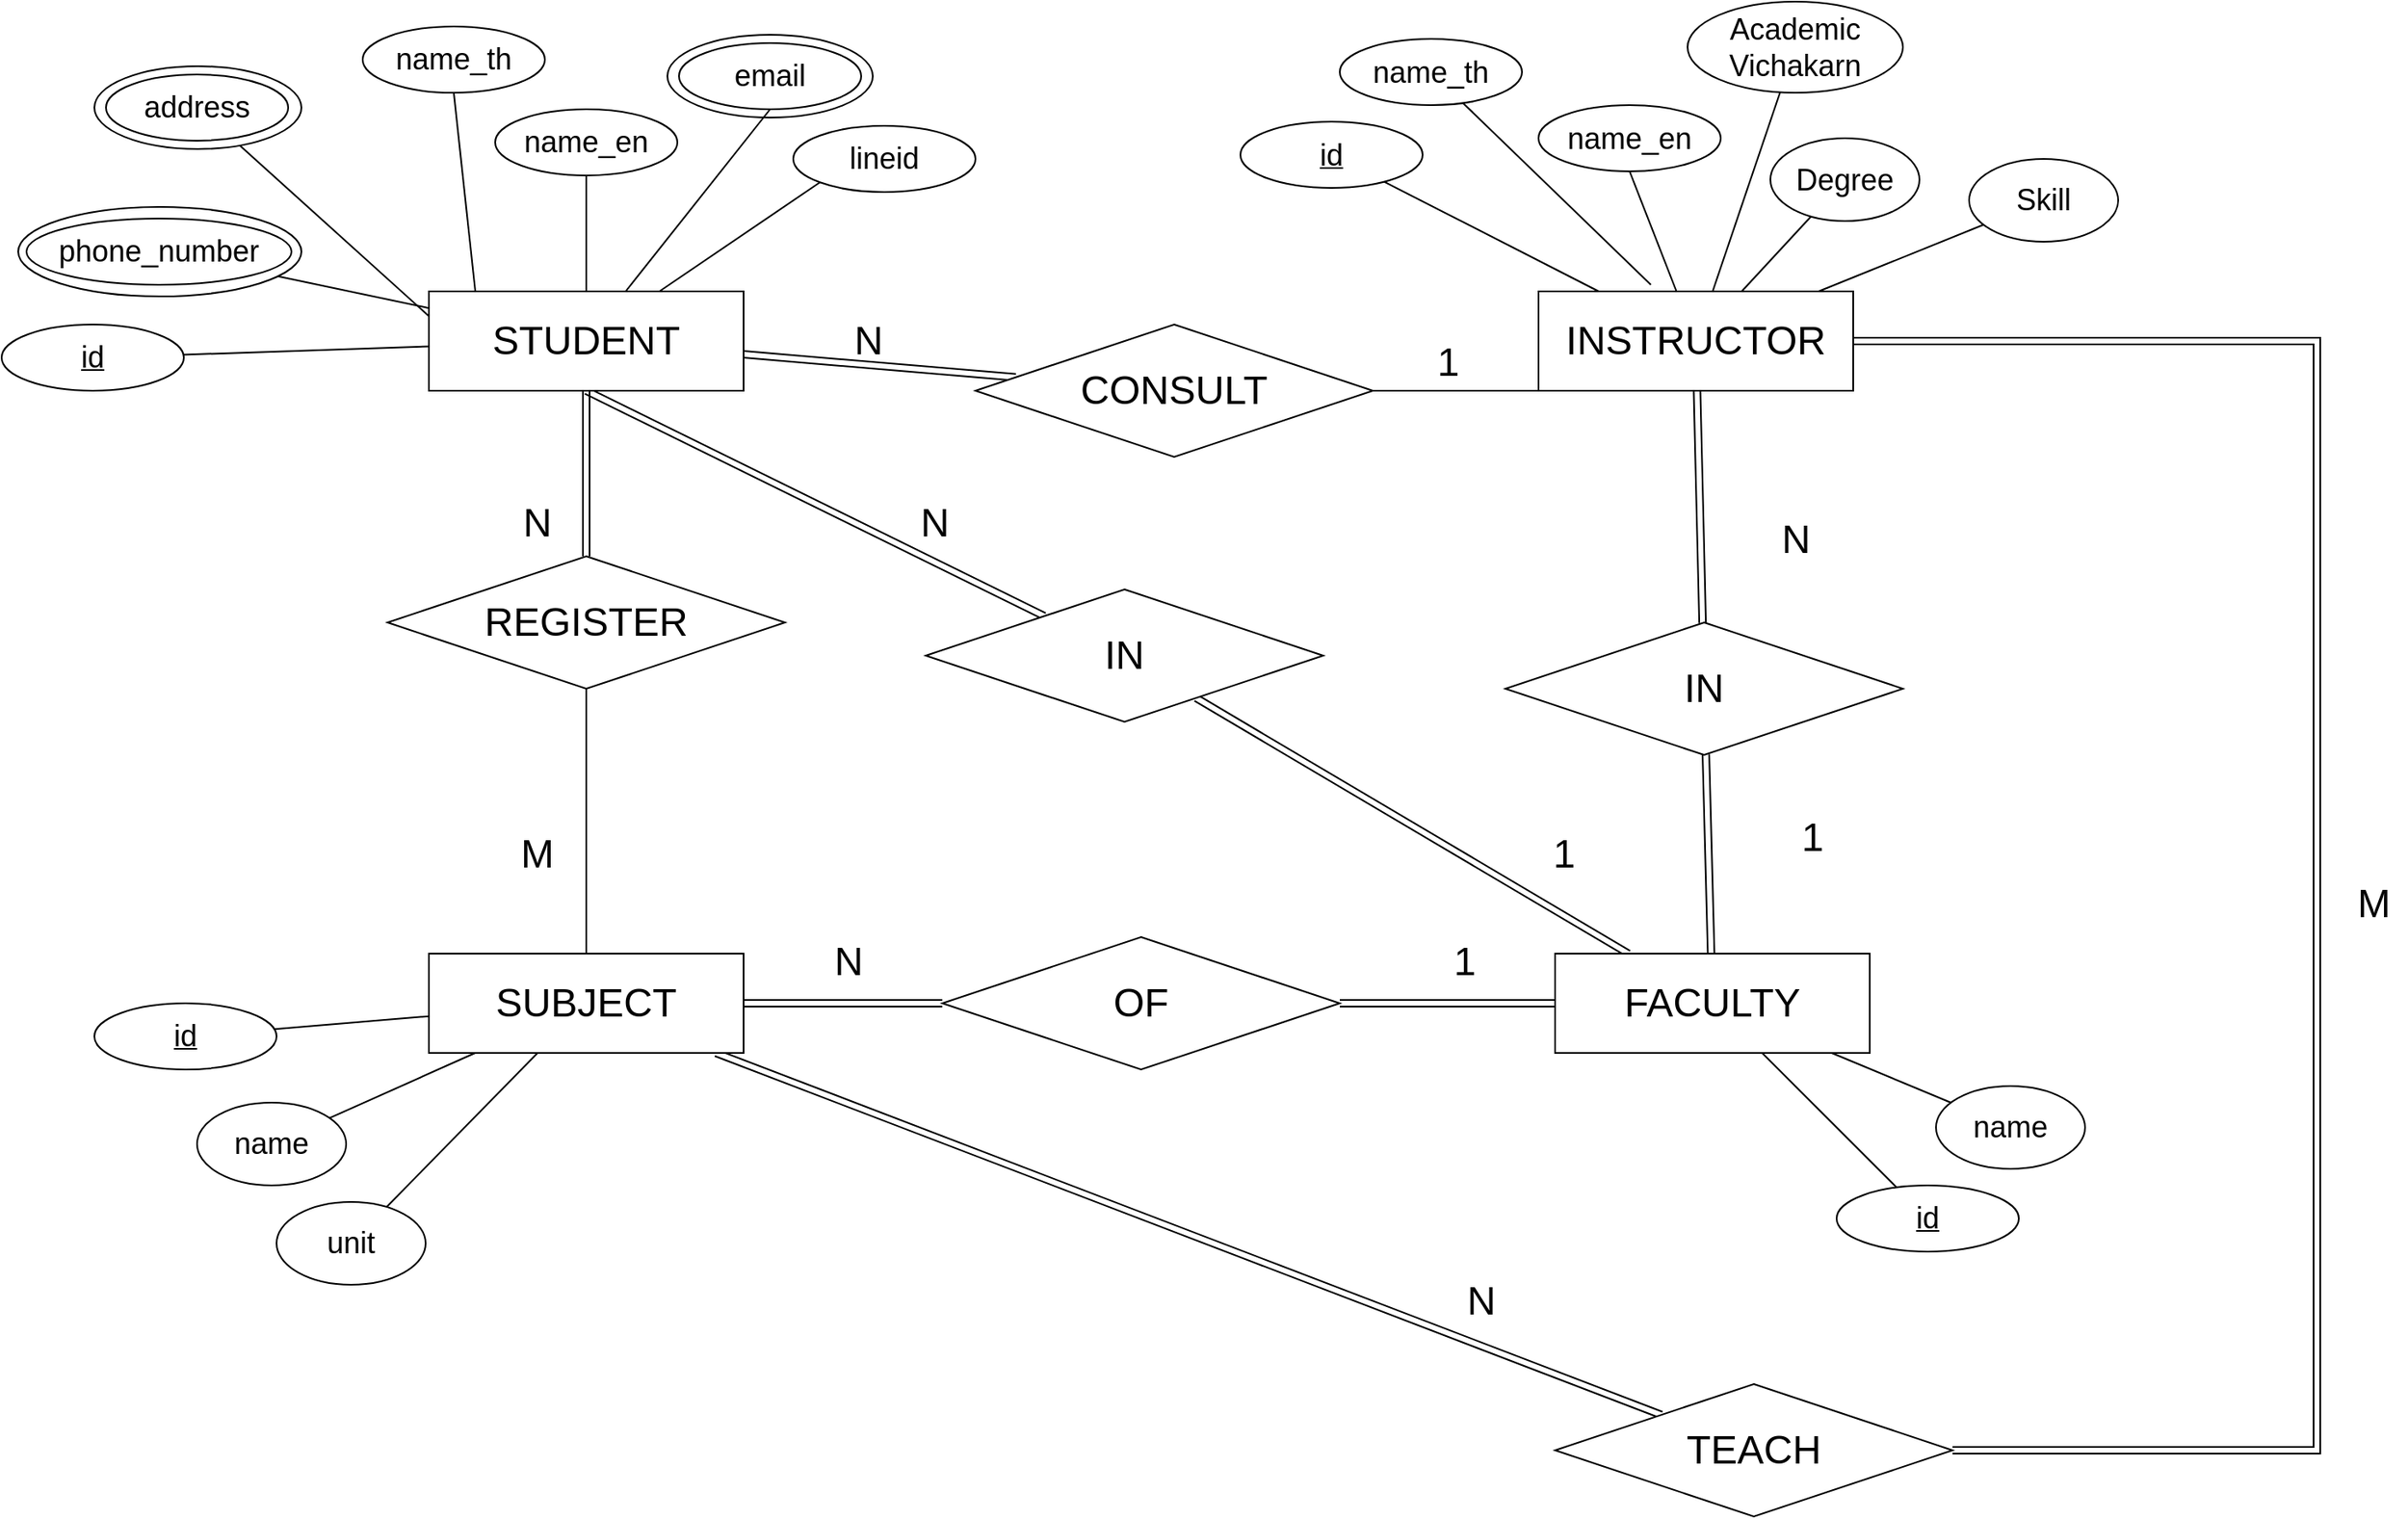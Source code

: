 <mxfile version="12.7.9"><diagram id="nyaB0MgxH3bBZnb9iNv_" name="Page-1"><mxGraphModel dx="3817" dy="1352" grid="1" gridSize="10" guides="1" tooltips="1" connect="1" arrows="1" fold="1" page="1" pageScale="1" pageWidth="827" pageHeight="1169" math="0" shadow="0"><root><mxCell id="0"/><mxCell id="1" parent="0"/><mxCell id="KbkFWeNRfQ-pdo6EhjIW-70" style="edgeStyle=none;rounded=0;orthogonalLoop=1;jettySize=auto;html=1;endArrow=none;endFill=0;shape=link;" parent="1" source="KbkFWeNRfQ-pdo6EhjIW-29" target="KbkFWeNRfQ-pdo6EhjIW-68" edge="1"><mxGeometry relative="1" as="geometry"/></mxCell><mxCell id="KbkFWeNRfQ-pdo6EhjIW-82" style="edgeStyle=none;rounded=0;orthogonalLoop=1;jettySize=auto;html=1;exitX=0.5;exitY=1;exitDx=0;exitDy=0;endArrow=none;endFill=0;shape=link;" parent="1" source="KbkFWeNRfQ-pdo6EhjIW-29" target="KbkFWeNRfQ-pdo6EhjIW-81" edge="1"><mxGeometry relative="1" as="geometry"/></mxCell><mxCell id="KbkFWeNRfQ-pdo6EhjIW-90" style="edgeStyle=none;rounded=0;orthogonalLoop=1;jettySize=auto;html=1;exitX=0.5;exitY=1;exitDx=0;exitDy=0;endArrow=none;endFill=0;shape=link;" parent="1" source="KbkFWeNRfQ-pdo6EhjIW-29" target="KbkFWeNRfQ-pdo6EhjIW-89" edge="1"><mxGeometry relative="1" as="geometry"/></mxCell><mxCell id="KbkFWeNRfQ-pdo6EhjIW-29" value="&lt;font style=&quot;font-size: 24px&quot;&gt;STUDENT&lt;/font&gt;" style="rounded=0;whiteSpace=wrap;html=1;" parent="1" vertex="1"><mxGeometry x="-740" y="190" width="190" height="60" as="geometry"/></mxCell><mxCell id="KbkFWeNRfQ-pdo6EhjIW-69" style="edgeStyle=none;rounded=0;orthogonalLoop=1;jettySize=auto;html=1;exitX=0.25;exitY=1;exitDx=0;exitDy=0;endArrow=none;endFill=0;" parent="1" source="KbkFWeNRfQ-pdo6EhjIW-30" target="KbkFWeNRfQ-pdo6EhjIW-68" edge="1"><mxGeometry relative="1" as="geometry"/></mxCell><mxCell id="KbkFWeNRfQ-pdo6EhjIW-117" value="" style="edgeStyle=orthogonalEdgeStyle;rounded=0;orthogonalLoop=1;jettySize=auto;html=1;endArrow=none;endFill=0;shape=link;" parent="1" source="KbkFWeNRfQ-pdo6EhjIW-30" target="KbkFWeNRfQ-pdo6EhjIW-113" edge="1"><mxGeometry relative="1" as="geometry"><mxPoint x="25" y="330.0" as="targetPoint"/><Array as="points"><mxPoint x="400" y="220"/><mxPoint x="400" y="890"/></Array></mxGeometry></mxCell><mxCell id="KbkFWeNRfQ-pdo6EhjIW-125" value="" style="rounded=0;orthogonalLoop=1;jettySize=auto;html=1;endArrow=none;endFill=0;shape=link;" parent="1" source="KbkFWeNRfQ-pdo6EhjIW-30" target="KbkFWeNRfQ-pdo6EhjIW-123" edge="1"><mxGeometry relative="1" as="geometry"><mxPoint x="25" y="330.0" as="targetPoint"/></mxGeometry></mxCell><mxCell id="KbkFWeNRfQ-pdo6EhjIW-30" value="&lt;font style=&quot;font-size: 24px&quot;&gt;INSTRUCTOR&lt;/font&gt;" style="rounded=0;whiteSpace=wrap;html=1;" parent="1" vertex="1"><mxGeometry x="-70" y="190" width="190" height="60" as="geometry"/></mxCell><mxCell id="KbkFWeNRfQ-pdo6EhjIW-83" style="edgeStyle=none;rounded=0;orthogonalLoop=1;jettySize=auto;html=1;exitX=0.5;exitY=0;exitDx=0;exitDy=0;endArrow=none;endFill=0;" parent="1" source="KbkFWeNRfQ-pdo6EhjIW-35" target="KbkFWeNRfQ-pdo6EhjIW-81" edge="1"><mxGeometry relative="1" as="geometry"/></mxCell><mxCell id="KbkFWeNRfQ-pdo6EhjIW-97" style="edgeStyle=none;rounded=0;orthogonalLoop=1;jettySize=auto;html=1;exitX=1;exitY=0.5;exitDx=0;exitDy=0;endArrow=none;endFill=0;shape=link;" parent="1" source="KbkFWeNRfQ-pdo6EhjIW-35" target="KbkFWeNRfQ-pdo6EhjIW-96" edge="1"><mxGeometry relative="1" as="geometry"/></mxCell><mxCell id="KbkFWeNRfQ-pdo6EhjIW-115" value="" style="edgeStyle=none;rounded=0;orthogonalLoop=1;jettySize=auto;html=1;endArrow=none;endFill=0;shape=link;" parent="1" source="KbkFWeNRfQ-pdo6EhjIW-35" target="KbkFWeNRfQ-pdo6EhjIW-113" edge="1"><mxGeometry relative="1" as="geometry"><mxPoint x="-650" y="730.0" as="targetPoint"/></mxGeometry></mxCell><mxCell id="KbkFWeNRfQ-pdo6EhjIW-35" value="&lt;font style=&quot;font-size: 24px&quot;&gt;SUBJECT&lt;/font&gt;" style="rounded=0;whiteSpace=wrap;html=1;" parent="1" vertex="1"><mxGeometry x="-740" y="590" width="190" height="60" as="geometry"/></mxCell><mxCell id="KbkFWeNRfQ-pdo6EhjIW-99" value="" style="edgeStyle=none;rounded=0;orthogonalLoop=1;jettySize=auto;html=1;endArrow=none;endFill=0;shape=link;" parent="1" source="KbkFWeNRfQ-pdo6EhjIW-36" target="KbkFWeNRfQ-pdo6EhjIW-96" edge="1"><mxGeometry relative="1" as="geometry"><mxPoint x="-140" y="620.0" as="targetPoint"/></mxGeometry></mxCell><mxCell id="KbkFWeNRfQ-pdo6EhjIW-112" value="" style="edgeStyle=none;rounded=0;orthogonalLoop=1;jettySize=auto;html=1;endArrow=none;endFill=0;shape=link;" parent="1" source="KbkFWeNRfQ-pdo6EhjIW-36" target="KbkFWeNRfQ-pdo6EhjIW-89" edge="1"><mxGeometry relative="1" as="geometry"><mxPoint x="35" y="510.0" as="targetPoint"/></mxGeometry></mxCell><mxCell id="KbkFWeNRfQ-pdo6EhjIW-36" value="&lt;font style=&quot;font-size: 24px&quot;&gt;FACULTY&lt;/font&gt;" style="rounded=0;whiteSpace=wrap;html=1;" parent="1" vertex="1"><mxGeometry x="-60" y="590" width="190" height="60" as="geometry"/></mxCell><mxCell id="KbkFWeNRfQ-pdo6EhjIW-40" style="rounded=0;orthogonalLoop=1;jettySize=auto;html=1;exitX=0.5;exitY=1;exitDx=0;exitDy=0;endArrow=none;endFill=0;" parent="1" source="KbkFWeNRfQ-pdo6EhjIW-37" edge="1"><mxGeometry relative="1" as="geometry"><mxPoint x="-712" y="190" as="targetPoint"/></mxGeometry></mxCell><mxCell id="KbkFWeNRfQ-pdo6EhjIW-37" value="&lt;font style=&quot;font-size: 18px&quot;&gt;name_th&lt;/font&gt;" style="ellipse;whiteSpace=wrap;html=1;" parent="1" vertex="1"><mxGeometry x="-780" y="30" width="110" height="40" as="geometry"/></mxCell><mxCell id="KbkFWeNRfQ-pdo6EhjIW-41" style="rounded=0;orthogonalLoop=1;jettySize=auto;html=1;exitX=0.5;exitY=1;exitDx=0;exitDy=0;entryX=0.5;entryY=0;entryDx=0;entryDy=0;endArrow=none;endFill=0;" parent="1" source="KbkFWeNRfQ-pdo6EhjIW-38" target="KbkFWeNRfQ-pdo6EhjIW-29" edge="1"><mxGeometry relative="1" as="geometry"/></mxCell><mxCell id="KbkFWeNRfQ-pdo6EhjIW-38" value="&lt;font style=&quot;font-size: 18px&quot;&gt;name_en&lt;/font&gt;" style="ellipse;whiteSpace=wrap;html=1;" parent="1" vertex="1"><mxGeometry x="-700" y="80" width="110" height="40" as="geometry"/></mxCell><mxCell id="KbkFWeNRfQ-pdo6EhjIW-43" style="edgeStyle=none;rounded=0;orthogonalLoop=1;jettySize=auto;html=1;exitX=0.5;exitY=1;exitDx=0;exitDy=0;endArrow=none;endFill=0;" parent="1" source="KbkFWeNRfQ-pdo6EhjIW-42" target="KbkFWeNRfQ-pdo6EhjIW-29" edge="1"><mxGeometry relative="1" as="geometry"/></mxCell><mxCell id="KbkFWeNRfQ-pdo6EhjIW-42" value="&lt;font style=&quot;font-size: 18px&quot;&gt;email&lt;/font&gt;" style="ellipse;whiteSpace=wrap;html=1;labelBorderColor=none;perimeterSpacing=0;" parent="1" vertex="1"><mxGeometry x="-589" y="40" width="110" height="40" as="geometry"/></mxCell><mxCell id="KbkFWeNRfQ-pdo6EhjIW-45" style="edgeStyle=none;rounded=0;orthogonalLoop=1;jettySize=auto;html=1;exitX=0;exitY=1;exitDx=0;exitDy=0;endArrow=none;endFill=0;" parent="1" source="KbkFWeNRfQ-pdo6EhjIW-44" target="KbkFWeNRfQ-pdo6EhjIW-29" edge="1"><mxGeometry relative="1" as="geometry"/></mxCell><mxCell id="KbkFWeNRfQ-pdo6EhjIW-44" value="&lt;font style=&quot;font-size: 18px&quot;&gt;lineid&lt;/font&gt;" style="ellipse;whiteSpace=wrap;html=1;" parent="1" vertex="1"><mxGeometry x="-520" y="90" width="110" height="40" as="geometry"/></mxCell><mxCell id="KbkFWeNRfQ-pdo6EhjIW-47" value="&lt;font style=&quot;font-size: 18px&quot;&gt;address&lt;/font&gt;" style="ellipse;whiteSpace=wrap;html=1;" parent="1" vertex="1"><mxGeometry x="-935" y="59" width="110" height="40" as="geometry"/></mxCell><mxCell id="KbkFWeNRfQ-pdo6EhjIW-49" value="&lt;font style=&quot;font-size: 18px&quot;&gt;phone_number&lt;/font&gt;" style="ellipse;whiteSpace=wrap;html=1;" parent="1" vertex="1"><mxGeometry x="-983" y="146" width="160" height="40" as="geometry"/></mxCell><mxCell id="KbkFWeNRfQ-pdo6EhjIW-143" value="" style="edgeStyle=none;rounded=0;orthogonalLoop=1;jettySize=auto;html=1;endArrow=none;endFill=0;" parent="1" source="KbkFWeNRfQ-pdo6EhjIW-53" target="KbkFWeNRfQ-pdo6EhjIW-29" edge="1"><mxGeometry relative="1" as="geometry"><mxPoint x="-709.0" y="139" as="targetPoint"/></mxGeometry></mxCell><mxCell id="KbkFWeNRfQ-pdo6EhjIW-53" value="" style="ellipse;whiteSpace=wrap;html=1;fillColor=none;" parent="1" vertex="1"><mxGeometry x="-988" y="139" width="171" height="54" as="geometry"/></mxCell><mxCell id="KbkFWeNRfQ-pdo6EhjIW-145" value="" style="edgeStyle=none;rounded=0;orthogonalLoop=1;jettySize=auto;html=1;endArrow=none;endFill=0;entryX=0;entryY=0.25;entryDx=0;entryDy=0;" parent="1" source="KbkFWeNRfQ-pdo6EhjIW-54" target="KbkFWeNRfQ-pdo6EhjIW-29" edge="1"><mxGeometry relative="1" as="geometry"><mxPoint x="-737.0" y="79" as="targetPoint"/></mxGeometry></mxCell><mxCell id="KbkFWeNRfQ-pdo6EhjIW-54" value="" style="ellipse;whiteSpace=wrap;html=1;fillColor=none;" parent="1" vertex="1"><mxGeometry x="-942" y="54" width="125" height="50" as="geometry"/></mxCell><mxCell id="KbkFWeNRfQ-pdo6EhjIW-55" value="" style="ellipse;whiteSpace=wrap;html=1;fillColor=none;" parent="1" vertex="1"><mxGeometry x="-596" y="35" width="124" height="50" as="geometry"/></mxCell><mxCell id="KbkFWeNRfQ-pdo6EhjIW-133" value="" style="edgeStyle=none;rounded=0;orthogonalLoop=1;jettySize=auto;html=1;endArrow=none;endFill=0;entryX=0.357;entryY=-0.067;entryDx=0;entryDy=0;entryPerimeter=0;" parent="1" source="KbkFWeNRfQ-pdo6EhjIW-56" target="KbkFWeNRfQ-pdo6EhjIW-30" edge="1"><mxGeometry relative="1" as="geometry"><mxPoint x="-15" y="170" as="targetPoint"/></mxGeometry></mxCell><mxCell id="KbkFWeNRfQ-pdo6EhjIW-56" value="&lt;font style=&quot;font-size: 18px&quot;&gt;name_th&lt;/font&gt;" style="ellipse;whiteSpace=wrap;html=1;" parent="1" vertex="1"><mxGeometry x="-190" y="37.5" width="110" height="40" as="geometry"/></mxCell><mxCell id="KbkFWeNRfQ-pdo6EhjIW-59" style="edgeStyle=none;rounded=0;orthogonalLoop=1;jettySize=auto;html=1;exitX=0.5;exitY=1;exitDx=0;exitDy=0;endArrow=none;endFill=0;" parent="1" source="KbkFWeNRfQ-pdo6EhjIW-57" target="KbkFWeNRfQ-pdo6EhjIW-30" edge="1"><mxGeometry relative="1" as="geometry"/></mxCell><mxCell id="KbkFWeNRfQ-pdo6EhjIW-57" value="&lt;font style=&quot;font-size: 18px&quot;&gt;name_en&lt;/font&gt;" style="ellipse;whiteSpace=wrap;html=1;" parent="1" vertex="1"><mxGeometry x="-70" y="77.5" width="110" height="40" as="geometry"/></mxCell><mxCell id="KbkFWeNRfQ-pdo6EhjIW-135" value="" style="edgeStyle=none;rounded=0;orthogonalLoop=1;jettySize=auto;html=1;endArrow=none;endFill=0;" parent="1" source="KbkFWeNRfQ-pdo6EhjIW-60" target="KbkFWeNRfQ-pdo6EhjIW-30" edge="1"><mxGeometry relative="1" as="geometry"><mxPoint x="245" y="225.0" as="targetPoint"/></mxGeometry></mxCell><mxCell id="KbkFWeNRfQ-pdo6EhjIW-60" value="&lt;font style=&quot;font-size: 18px&quot;&gt;Academic Vichakarn&lt;/font&gt;" style="ellipse;whiteSpace=wrap;html=1;" parent="1" vertex="1"><mxGeometry x="20" y="15" width="130" height="55" as="geometry"/></mxCell><mxCell id="KbkFWeNRfQ-pdo6EhjIW-139" value="" style="edgeStyle=none;rounded=0;orthogonalLoop=1;jettySize=auto;html=1;endArrow=none;endFill=0;" parent="1" source="KbkFWeNRfQ-pdo6EhjIW-63" target="KbkFWeNRfQ-pdo6EhjIW-30" edge="1"><mxGeometry relative="1" as="geometry"><mxPoint x="130" y="345.0" as="targetPoint"/></mxGeometry></mxCell><mxCell id="KbkFWeNRfQ-pdo6EhjIW-63" value="&lt;font style=&quot;font-size: 18px&quot;&gt;Skill&lt;/font&gt;" style="ellipse;whiteSpace=wrap;html=1;" parent="1" vertex="1"><mxGeometry x="190" y="110" width="90" height="50" as="geometry"/></mxCell><mxCell id="KbkFWeNRfQ-pdo6EhjIW-137" value="" style="edgeStyle=none;rounded=0;orthogonalLoop=1;jettySize=auto;html=1;endArrow=none;endFill=0;" parent="1" source="KbkFWeNRfQ-pdo6EhjIW-65" target="KbkFWeNRfQ-pdo6EhjIW-30" edge="1"><mxGeometry relative="1" as="geometry"><mxPoint x="140" y="265.0" as="targetPoint"/></mxGeometry></mxCell><mxCell id="KbkFWeNRfQ-pdo6EhjIW-65" value="&lt;font style=&quot;font-size: 18px&quot;&gt;Degree&lt;/font&gt;" style="ellipse;whiteSpace=wrap;html=1;" parent="1" vertex="1"><mxGeometry x="70" y="97.5" width="90" height="50" as="geometry"/></mxCell><mxCell id="KbkFWeNRfQ-pdo6EhjIW-103" value="" style="edgeStyle=none;rounded=0;orthogonalLoop=1;jettySize=auto;html=1;endArrow=none;endFill=0;" parent="1" source="KbkFWeNRfQ-pdo6EhjIW-66" target="KbkFWeNRfQ-pdo6EhjIW-35" edge="1"><mxGeometry relative="1" as="geometry"><mxPoint x="-780" y="735.0" as="targetPoint"/></mxGeometry></mxCell><mxCell id="KbkFWeNRfQ-pdo6EhjIW-66" value="&lt;span style=&quot;font-size: 18px&quot;&gt;name&lt;/span&gt;" style="ellipse;whiteSpace=wrap;html=1;" parent="1" vertex="1"><mxGeometry x="-880" y="680" width="90" height="50" as="geometry"/></mxCell><mxCell id="KbkFWeNRfQ-pdo6EhjIW-68" value="&lt;font style=&quot;font-size: 24px&quot;&gt;CONSULT&lt;/font&gt;" style="rhombus;whiteSpace=wrap;html=1;fillColor=#ffffff;" parent="1" vertex="1"><mxGeometry x="-410" y="210" width="240" height="80" as="geometry"/></mxCell><mxCell id="KbkFWeNRfQ-pdo6EhjIW-71" value="&lt;font style=&quot;font-size: 24px&quot;&gt;N&lt;/font&gt;" style="text;html=1;align=center;verticalAlign=middle;resizable=0;points=[];autosize=1;" parent="1" vertex="1"><mxGeometry x="-490" y="210" width="30" height="20" as="geometry"/></mxCell><mxCell id="KbkFWeNRfQ-pdo6EhjIW-74" value="&lt;font style=&quot;font-size: 24px&quot;&gt;1&lt;/font&gt;" style="text;html=1;align=center;verticalAlign=middle;resizable=0;points=[];autosize=1;" parent="1" vertex="1"><mxGeometry x="-140" y="223" width="30" height="20" as="geometry"/></mxCell><mxCell id="KbkFWeNRfQ-pdo6EhjIW-141" value="" style="edgeStyle=none;rounded=0;orthogonalLoop=1;jettySize=auto;html=1;endArrow=none;endFill=0;" parent="1" source="KbkFWeNRfQ-pdo6EhjIW-77" target="KbkFWeNRfQ-pdo6EhjIW-29" edge="1"><mxGeometry relative="1" as="geometry"><mxPoint x="-780" y="203" as="targetPoint"/></mxGeometry></mxCell><mxCell id="KbkFWeNRfQ-pdo6EhjIW-77" value="&lt;font style=&quot;font-size: 18px&quot;&gt;&lt;u&gt;id&lt;/u&gt;&lt;/font&gt;" style="ellipse;whiteSpace=wrap;html=1;" parent="1" vertex="1"><mxGeometry x="-998" y="210" width="110" height="40" as="geometry"/></mxCell><mxCell id="KbkFWeNRfQ-pdo6EhjIW-131" value="" style="edgeStyle=none;rounded=0;orthogonalLoop=1;jettySize=auto;html=1;endArrow=none;endFill=0;" parent="1" source="KbkFWeNRfQ-pdo6EhjIW-79" target="KbkFWeNRfQ-pdo6EhjIW-30" edge="1"><mxGeometry relative="1" as="geometry"><mxPoint x="-145" y="200" as="targetPoint"/></mxGeometry></mxCell><mxCell id="KbkFWeNRfQ-pdo6EhjIW-79" value="&lt;font style=&quot;font-size: 18px&quot;&gt;&lt;u&gt;id&lt;/u&gt;&lt;/font&gt;" style="ellipse;whiteSpace=wrap;html=1;" parent="1" vertex="1"><mxGeometry x="-250" y="87.5" width="110" height="40" as="geometry"/></mxCell><mxCell id="KbkFWeNRfQ-pdo6EhjIW-81" value="&lt;font style=&quot;font-size: 24px&quot;&gt;REGISTER&lt;/font&gt;" style="rhombus;whiteSpace=wrap;html=1;fillColor=#ffffff;" parent="1" vertex="1"><mxGeometry x="-765" y="350" width="240" height="80" as="geometry"/></mxCell><mxCell id="KbkFWeNRfQ-pdo6EhjIW-105" value="" style="edgeStyle=none;rounded=0;orthogonalLoop=1;jettySize=auto;html=1;endArrow=none;endFill=0;" parent="1" source="KbkFWeNRfQ-pdo6EhjIW-84" target="KbkFWeNRfQ-pdo6EhjIW-35" edge="1"><mxGeometry relative="1" as="geometry"><mxPoint x="-630" y="775.0" as="targetPoint"/></mxGeometry></mxCell><mxCell id="KbkFWeNRfQ-pdo6EhjIW-84" value="&lt;font style=&quot;font-size: 18px&quot;&gt;unit&lt;/font&gt;" style="ellipse;whiteSpace=wrap;html=1;" parent="1" vertex="1"><mxGeometry x="-832" y="740" width="90" height="50" as="geometry"/></mxCell><mxCell id="KbkFWeNRfQ-pdo6EhjIW-101" value="" style="edgeStyle=none;rounded=0;orthogonalLoop=1;jettySize=auto;html=1;endArrow=none;endFill=0;" parent="1" source="KbkFWeNRfQ-pdo6EhjIW-85" target="KbkFWeNRfQ-pdo6EhjIW-35" edge="1"><mxGeometry relative="1" as="geometry"><mxPoint x="-810.0" y="650.0" as="targetPoint"/></mxGeometry></mxCell><mxCell id="KbkFWeNRfQ-pdo6EhjIW-85" value="&lt;font style=&quot;font-size: 18px&quot;&gt;&lt;u&gt;id&lt;/u&gt;&lt;/font&gt;" style="ellipse;whiteSpace=wrap;html=1;" parent="1" vertex="1"><mxGeometry x="-942" y="620" width="110" height="40" as="geometry"/></mxCell><mxCell id="KbkFWeNRfQ-pdo6EhjIW-108" value="" style="edgeStyle=none;rounded=0;orthogonalLoop=1;jettySize=auto;html=1;endArrow=none;endFill=0;" parent="1" source="KbkFWeNRfQ-pdo6EhjIW-86" target="KbkFWeNRfQ-pdo6EhjIW-36" edge="1"><mxGeometry relative="1" as="geometry"/></mxCell><mxCell id="KbkFWeNRfQ-pdo6EhjIW-86" value="&lt;font style=&quot;font-size: 18px&quot;&gt;&lt;u&gt;id&lt;/u&gt;&lt;/font&gt;" style="ellipse;whiteSpace=wrap;html=1;" parent="1" vertex="1"><mxGeometry x="110" y="730" width="110" height="40" as="geometry"/></mxCell><mxCell id="KbkFWeNRfQ-pdo6EhjIW-110" value="" style="edgeStyle=none;rounded=0;orthogonalLoop=1;jettySize=auto;html=1;endArrow=none;endFill=0;" parent="1" source="KbkFWeNRfQ-pdo6EhjIW-88" target="KbkFWeNRfQ-pdo6EhjIW-36" edge="1"><mxGeometry relative="1" as="geometry"><mxPoint x="140" y="655.0" as="targetPoint"/></mxGeometry></mxCell><mxCell id="KbkFWeNRfQ-pdo6EhjIW-88" value="&lt;span style=&quot;font-size: 18px&quot;&gt;name&lt;/span&gt;" style="ellipse;whiteSpace=wrap;html=1;" parent="1" vertex="1"><mxGeometry x="170" y="670" width="90" height="50" as="geometry"/></mxCell><mxCell id="KbkFWeNRfQ-pdo6EhjIW-89" value="&lt;font style=&quot;font-size: 24px&quot;&gt;IN&lt;/font&gt;" style="rhombus;whiteSpace=wrap;html=1;fillColor=#ffffff;" parent="1" vertex="1"><mxGeometry x="-440" y="370" width="240" height="80" as="geometry"/></mxCell><mxCell id="KbkFWeNRfQ-pdo6EhjIW-92" value="&lt;font style=&quot;font-size: 24px&quot;&gt;N&lt;/font&gt;" style="text;html=1;align=center;verticalAlign=middle;resizable=0;points=[];autosize=1;" parent="1" vertex="1"><mxGeometry x="-450" y="320" width="30" height="20" as="geometry"/></mxCell><mxCell id="KbkFWeNRfQ-pdo6EhjIW-93" value="&lt;font style=&quot;font-size: 24px&quot;&gt;N&lt;/font&gt;" style="text;html=1;align=center;verticalAlign=middle;resizable=0;points=[];autosize=1;" parent="1" vertex="1"><mxGeometry x="-690" y="320" width="30" height="20" as="geometry"/></mxCell><mxCell id="KbkFWeNRfQ-pdo6EhjIW-94" value="&lt;font style=&quot;font-size: 24px&quot;&gt;M&lt;/font&gt;" style="text;html=1;align=center;verticalAlign=middle;resizable=0;points=[];autosize=1;" parent="1" vertex="1"><mxGeometry x="-695" y="520" width="40" height="20" as="geometry"/></mxCell><mxCell id="KbkFWeNRfQ-pdo6EhjIW-95" value="&lt;font style=&quot;font-size: 24px&quot;&gt;1&lt;/font&gt;" style="text;html=1;align=center;verticalAlign=middle;resizable=0;points=[];autosize=1;" parent="1" vertex="1"><mxGeometry x="-70" y="520" width="30" height="20" as="geometry"/></mxCell><mxCell id="KbkFWeNRfQ-pdo6EhjIW-96" value="&lt;font style=&quot;font-size: 24px&quot;&gt;OF&lt;/font&gt;" style="rhombus;whiteSpace=wrap;html=1;fillColor=#ffffff;" parent="1" vertex="1"><mxGeometry x="-430" y="580" width="240" height="80" as="geometry"/></mxCell><mxCell id="KbkFWeNRfQ-pdo6EhjIW-106" value="&lt;font style=&quot;font-size: 24px&quot;&gt;N&lt;/font&gt;" style="text;html=1;align=center;verticalAlign=middle;resizable=0;points=[];autosize=1;" parent="1" vertex="1"><mxGeometry x="-502" y="585" width="30" height="20" as="geometry"/></mxCell><mxCell id="KbkFWeNRfQ-pdo6EhjIW-107" value="&lt;font style=&quot;font-size: 24px&quot;&gt;1&lt;/font&gt;" style="text;html=1;align=center;verticalAlign=middle;resizable=0;points=[];autosize=1;" parent="1" vertex="1"><mxGeometry x="-130" y="585" width="30" height="20" as="geometry"/></mxCell><mxCell id="KbkFWeNRfQ-pdo6EhjIW-113" value="&lt;font style=&quot;font-size: 24px&quot;&gt;TEACH&lt;/font&gt;" style="rhombus;whiteSpace=wrap;html=1;fillColor=#ffffff;" parent="1" vertex="1"><mxGeometry x="-60" y="850" width="240" height="80" as="geometry"/></mxCell><mxCell id="KbkFWeNRfQ-pdo6EhjIW-118" value="&lt;font style=&quot;font-size: 24px&quot;&gt;M&lt;/font&gt;" style="text;html=1;align=center;verticalAlign=middle;resizable=0;points=[];autosize=1;" parent="1" vertex="1"><mxGeometry x="414" y="550" width="40" height="20" as="geometry"/></mxCell><mxCell id="KbkFWeNRfQ-pdo6EhjIW-122" value="&lt;font style=&quot;font-size: 24px&quot;&gt;N&lt;/font&gt;" style="text;html=1;align=center;verticalAlign=middle;resizable=0;points=[];autosize=1;" parent="1" vertex="1"><mxGeometry x="-120" y="790" width="30" height="20" as="geometry"/></mxCell><mxCell id="KbkFWeNRfQ-pdo6EhjIW-127" value="" style="edgeStyle=none;rounded=0;orthogonalLoop=1;jettySize=auto;html=1;endArrow=none;endFill=0;shape=link;" parent="1" source="KbkFWeNRfQ-pdo6EhjIW-123" target="KbkFWeNRfQ-pdo6EhjIW-36" edge="1"><mxGeometry relative="1" as="geometry"><mxPoint x="60" y="550.0" as="targetPoint"/></mxGeometry></mxCell><mxCell id="KbkFWeNRfQ-pdo6EhjIW-123" value="&lt;font style=&quot;font-size: 24px&quot;&gt;IN&lt;/font&gt;" style="rhombus;whiteSpace=wrap;html=1;fillColor=#ffffff;" parent="1" vertex="1"><mxGeometry x="-90" y="390" width="240" height="80" as="geometry"/></mxCell><mxCell id="KbkFWeNRfQ-pdo6EhjIW-128" value="&lt;font style=&quot;font-size: 24px&quot;&gt;1&lt;/font&gt;" style="text;html=1;align=center;verticalAlign=middle;resizable=0;points=[];autosize=1;" parent="1" vertex="1"><mxGeometry x="80" y="510" width="30" height="20" as="geometry"/></mxCell><mxCell id="KbkFWeNRfQ-pdo6EhjIW-129" value="&lt;font style=&quot;font-size: 24px&quot;&gt;N&lt;/font&gt;" style="text;html=1;align=center;verticalAlign=middle;resizable=0;points=[];autosize=1;" parent="1" vertex="1"><mxGeometry x="70" y="330" width="30" height="20" as="geometry"/></mxCell></root></mxGraphModel></diagram></mxfile>